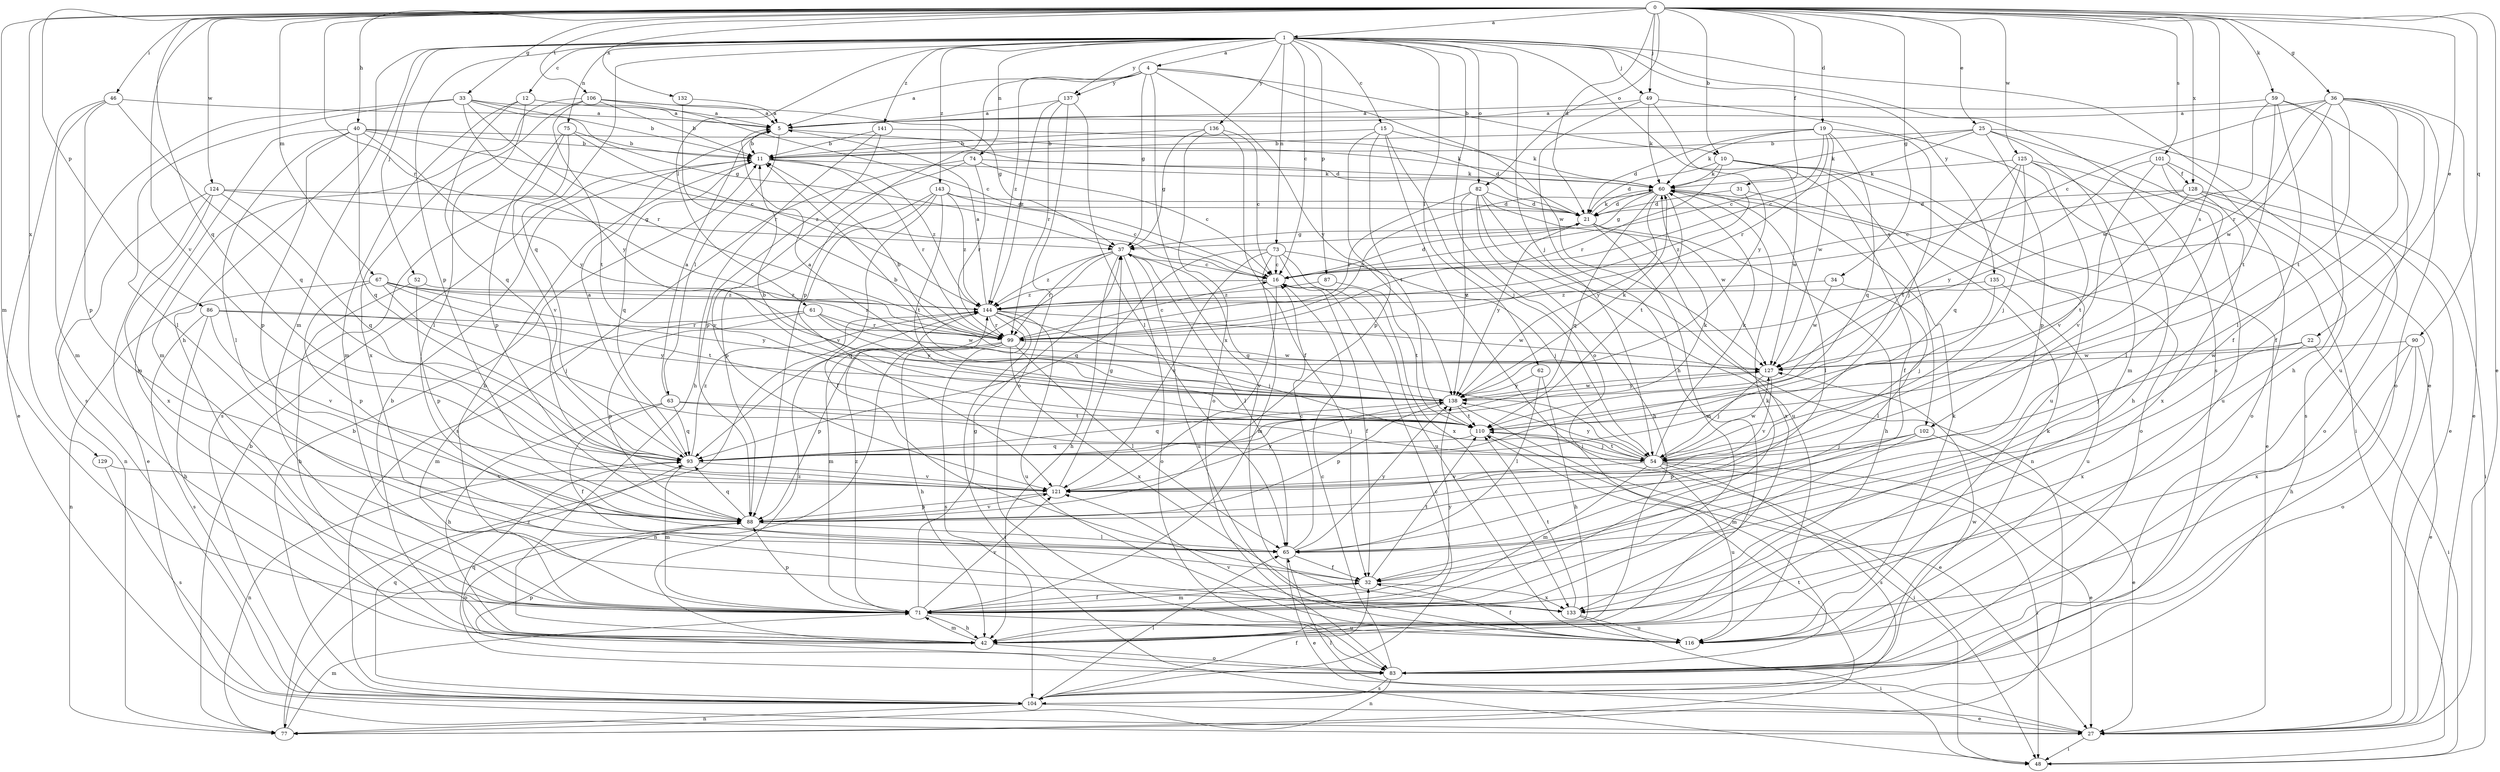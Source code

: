 strict digraph  {
0;
1;
4;
5;
10;
11;
12;
15;
16;
19;
21;
22;
25;
27;
31;
32;
33;
34;
36;
37;
40;
42;
46;
48;
49;
52;
54;
59;
60;
61;
62;
63;
65;
67;
71;
73;
74;
75;
77;
82;
83;
86;
87;
88;
90;
93;
99;
101;
102;
104;
106;
110;
116;
121;
124;
125;
127;
128;
129;
132;
133;
135;
136;
137;
138;
141;
143;
144;
0 -> 1  [label=a];
0 -> 10  [label=b];
0 -> 19  [label=d];
0 -> 21  [label=d];
0 -> 22  [label=e];
0 -> 25  [label=e];
0 -> 27  [label=e];
0 -> 31  [label=f];
0 -> 33  [label=g];
0 -> 34  [label=g];
0 -> 36  [label=g];
0 -> 40  [label=h];
0 -> 46  [label=i];
0 -> 49  [label=j];
0 -> 59  [label=k];
0 -> 67  [label=m];
0 -> 71  [label=m];
0 -> 82  [label=o];
0 -> 86  [label=p];
0 -> 90  [label=q];
0 -> 93  [label=q];
0 -> 99  [label=r];
0 -> 101  [label=s];
0 -> 102  [label=s];
0 -> 106  [label=t];
0 -> 121  [label=v];
0 -> 124  [label=w];
0 -> 125  [label=w];
0 -> 128  [label=x];
0 -> 129  [label=x];
0 -> 132  [label=x];
1 -> 4  [label=a];
1 -> 12  [label=c];
1 -> 15  [label=c];
1 -> 16  [label=c];
1 -> 27  [label=e];
1 -> 42  [label=h];
1 -> 49  [label=j];
1 -> 52  [label=j];
1 -> 54  [label=j];
1 -> 61  [label=l];
1 -> 62  [label=l];
1 -> 71  [label=m];
1 -> 73  [label=n];
1 -> 74  [label=n];
1 -> 75  [label=n];
1 -> 82  [label=o];
1 -> 83  [label=o];
1 -> 87  [label=p];
1 -> 88  [label=p];
1 -> 93  [label=q];
1 -> 102  [label=s];
1 -> 104  [label=s];
1 -> 135  [label=y];
1 -> 136  [label=y];
1 -> 137  [label=y];
1 -> 141  [label=z];
1 -> 143  [label=z];
4 -> 5  [label=a];
4 -> 10  [label=b];
4 -> 37  [label=g];
4 -> 88  [label=p];
4 -> 127  [label=w];
4 -> 133  [label=x];
4 -> 137  [label=y];
4 -> 138  [label=y];
4 -> 144  [label=z];
5 -> 11  [label=b];
5 -> 21  [label=d];
5 -> 63  [label=l];
10 -> 21  [label=d];
10 -> 27  [label=e];
10 -> 32  [label=f];
10 -> 60  [label=k];
10 -> 99  [label=r];
10 -> 116  [label=u];
10 -> 127  [label=w];
11 -> 60  [label=k];
11 -> 93  [label=q];
11 -> 99  [label=r];
11 -> 144  [label=z];
12 -> 5  [label=a];
12 -> 65  [label=l];
12 -> 71  [label=m];
12 -> 93  [label=q];
15 -> 11  [label=b];
15 -> 48  [label=i];
15 -> 54  [label=j];
15 -> 60  [label=k];
15 -> 88  [label=p];
15 -> 110  [label=t];
16 -> 21  [label=d];
16 -> 32  [label=f];
16 -> 121  [label=v];
16 -> 144  [label=z];
19 -> 11  [label=b];
19 -> 16  [label=c];
19 -> 21  [label=d];
19 -> 54  [label=j];
19 -> 60  [label=k];
19 -> 93  [label=q];
19 -> 99  [label=r];
19 -> 127  [label=w];
21 -> 37  [label=g];
21 -> 42  [label=h];
21 -> 60  [label=k];
21 -> 71  [label=m];
21 -> 133  [label=x];
21 -> 138  [label=y];
22 -> 48  [label=i];
22 -> 54  [label=j];
22 -> 127  [label=w];
22 -> 133  [label=x];
25 -> 11  [label=b];
25 -> 16  [label=c];
25 -> 27  [label=e];
25 -> 60  [label=k];
25 -> 71  [label=m];
25 -> 88  [label=p];
25 -> 104  [label=s];
27 -> 48  [label=i];
27 -> 65  [label=l];
31 -> 21  [label=d];
31 -> 83  [label=o];
31 -> 144  [label=z];
32 -> 71  [label=m];
32 -> 110  [label=t];
32 -> 133  [label=x];
33 -> 5  [label=a];
33 -> 11  [label=b];
33 -> 37  [label=g];
33 -> 65  [label=l];
33 -> 99  [label=r];
33 -> 104  [label=s];
33 -> 138  [label=y];
34 -> 54  [label=j];
34 -> 127  [label=w];
34 -> 144  [label=z];
36 -> 5  [label=a];
36 -> 16  [label=c];
36 -> 27  [label=e];
36 -> 32  [label=f];
36 -> 65  [label=l];
36 -> 83  [label=o];
36 -> 99  [label=r];
36 -> 110  [label=t];
36 -> 127  [label=w];
37 -> 16  [label=c];
37 -> 42  [label=h];
37 -> 65  [label=l];
37 -> 83  [label=o];
37 -> 93  [label=q];
37 -> 99  [label=r];
37 -> 116  [label=u];
37 -> 144  [label=z];
40 -> 11  [label=b];
40 -> 16  [label=c];
40 -> 60  [label=k];
40 -> 65  [label=l];
40 -> 71  [label=m];
40 -> 88  [label=p];
40 -> 93  [label=q];
40 -> 138  [label=y];
42 -> 11  [label=b];
42 -> 71  [label=m];
42 -> 83  [label=o];
42 -> 144  [label=z];
46 -> 5  [label=a];
46 -> 27  [label=e];
46 -> 71  [label=m];
46 -> 88  [label=p];
46 -> 93  [label=q];
49 -> 5  [label=a];
49 -> 42  [label=h];
49 -> 48  [label=i];
49 -> 60  [label=k];
49 -> 138  [label=y];
52 -> 42  [label=h];
52 -> 88  [label=p];
52 -> 144  [label=z];
54 -> 27  [label=e];
54 -> 37  [label=g];
54 -> 48  [label=i];
54 -> 60  [label=k];
54 -> 71  [label=m];
54 -> 104  [label=s];
54 -> 110  [label=t];
54 -> 116  [label=u];
54 -> 121  [label=v];
54 -> 127  [label=w];
54 -> 138  [label=y];
59 -> 5  [label=a];
59 -> 32  [label=f];
59 -> 42  [label=h];
59 -> 110  [label=t];
59 -> 116  [label=u];
59 -> 127  [label=w];
60 -> 21  [label=d];
60 -> 37  [label=g];
60 -> 65  [label=l];
60 -> 93  [label=q];
60 -> 99  [label=r];
60 -> 110  [label=t];
60 -> 138  [label=y];
61 -> 71  [label=m];
61 -> 88  [label=p];
61 -> 99  [label=r];
61 -> 127  [label=w];
61 -> 138  [label=y];
62 -> 42  [label=h];
62 -> 65  [label=l];
62 -> 138  [label=y];
63 -> 5  [label=a];
63 -> 32  [label=f];
63 -> 42  [label=h];
63 -> 54  [label=j];
63 -> 93  [label=q];
63 -> 110  [label=t];
65 -> 16  [label=c];
65 -> 27  [label=e];
65 -> 32  [label=f];
65 -> 138  [label=y];
67 -> 54  [label=j];
67 -> 77  [label=n];
67 -> 88  [label=p];
67 -> 99  [label=r];
67 -> 110  [label=t];
67 -> 138  [label=y];
67 -> 144  [label=z];
71 -> 11  [label=b];
71 -> 32  [label=f];
71 -> 37  [label=g];
71 -> 42  [label=h];
71 -> 60  [label=k];
71 -> 88  [label=p];
71 -> 116  [label=u];
71 -> 121  [label=v];
71 -> 138  [label=y];
71 -> 144  [label=z];
73 -> 16  [label=c];
73 -> 54  [label=j];
73 -> 71  [label=m];
73 -> 93  [label=q];
73 -> 116  [label=u];
73 -> 121  [label=v];
73 -> 133  [label=x];
74 -> 16  [label=c];
74 -> 60  [label=k];
74 -> 99  [label=r];
74 -> 104  [label=s];
74 -> 121  [label=v];
75 -> 11  [label=b];
75 -> 88  [label=p];
75 -> 104  [label=s];
75 -> 121  [label=v];
75 -> 144  [label=z];
77 -> 11  [label=b];
77 -> 71  [label=m];
77 -> 110  [label=t];
77 -> 144  [label=z];
82 -> 21  [label=d];
82 -> 42  [label=h];
82 -> 77  [label=n];
82 -> 99  [label=r];
82 -> 116  [label=u];
82 -> 127  [label=w];
82 -> 138  [label=y];
83 -> 16  [label=c];
83 -> 60  [label=k];
83 -> 77  [label=n];
83 -> 88  [label=p];
83 -> 93  [label=q];
83 -> 104  [label=s];
83 -> 127  [label=w];
86 -> 42  [label=h];
86 -> 99  [label=r];
86 -> 104  [label=s];
86 -> 121  [label=v];
86 -> 138  [label=y];
87 -> 110  [label=t];
87 -> 144  [label=z];
88 -> 65  [label=l];
88 -> 83  [label=o];
88 -> 93  [label=q];
88 -> 121  [label=v];
90 -> 27  [label=e];
90 -> 42  [label=h];
90 -> 83  [label=o];
90 -> 127  [label=w];
90 -> 133  [label=x];
93 -> 5  [label=a];
93 -> 60  [label=k];
93 -> 71  [label=m];
93 -> 77  [label=n];
93 -> 121  [label=v];
93 -> 144  [label=z];
99 -> 16  [label=c];
99 -> 42  [label=h];
99 -> 65  [label=l];
99 -> 77  [label=n];
99 -> 88  [label=p];
99 -> 127  [label=w];
99 -> 133  [label=x];
101 -> 65  [label=l];
101 -> 83  [label=o];
101 -> 121  [label=v];
101 -> 138  [label=y];
101 -> 128  [label=f];
102 -> 27  [label=e];
102 -> 54  [label=j];
102 -> 71  [label=m];
102 -> 88  [label=p];
104 -> 11  [label=b];
104 -> 16  [label=c];
104 -> 27  [label=e];
104 -> 32  [label=f];
104 -> 65  [label=l];
104 -> 77  [label=n];
104 -> 93  [label=q];
106 -> 5  [label=a];
106 -> 11  [label=b];
106 -> 16  [label=c];
106 -> 37  [label=g];
106 -> 71  [label=m];
106 -> 110  [label=t];
106 -> 133  [label=x];
110 -> 11  [label=b];
110 -> 48  [label=i];
110 -> 54  [label=j];
110 -> 93  [label=q];
116 -> 32  [label=f];
116 -> 60  [label=k];
116 -> 121  [label=v];
121 -> 37  [label=g];
121 -> 88  [label=p];
121 -> 138  [label=y];
124 -> 21  [label=d];
124 -> 27  [label=e];
124 -> 37  [label=g];
124 -> 77  [label=n];
124 -> 93  [label=q];
124 -> 133  [label=x];
125 -> 42  [label=h];
125 -> 54  [label=j];
125 -> 60  [label=k];
125 -> 93  [label=q];
125 -> 110  [label=t];
125 -> 116  [label=u];
125 -> 121  [label=v];
127 -> 11  [label=b];
127 -> 54  [label=j];
127 -> 121  [label=v];
127 -> 138  [label=y];
128 -> 16  [label=c];
128 -> 21  [label=d];
128 -> 48  [label=i];
128 -> 83  [label=o];
128 -> 110  [label=t];
128 -> 133  [label=x];
129 -> 104  [label=s];
129 -> 121  [label=v];
132 -> 5  [label=a];
132 -> 99  [label=r];
133 -> 48  [label=i];
133 -> 110  [label=t];
133 -> 116  [label=u];
135 -> 65  [label=l];
135 -> 116  [label=u];
135 -> 144  [label=z];
136 -> 11  [label=b];
136 -> 16  [label=c];
136 -> 32  [label=f];
136 -> 37  [label=g];
136 -> 83  [label=o];
137 -> 5  [label=a];
137 -> 65  [label=l];
137 -> 83  [label=o];
137 -> 99  [label=r];
137 -> 144  [label=z];
138 -> 5  [label=a];
138 -> 11  [label=b];
138 -> 27  [label=e];
138 -> 60  [label=k];
138 -> 88  [label=p];
138 -> 93  [label=q];
138 -> 110  [label=t];
138 -> 127  [label=w];
141 -> 11  [label=b];
141 -> 21  [label=d];
141 -> 42  [label=h];
141 -> 88  [label=p];
143 -> 16  [label=c];
143 -> 21  [label=d];
143 -> 32  [label=f];
143 -> 88  [label=p];
143 -> 110  [label=t];
143 -> 121  [label=v];
143 -> 144  [label=z];
144 -> 5  [label=a];
144 -> 48  [label=i];
144 -> 54  [label=j];
144 -> 71  [label=m];
144 -> 99  [label=r];
144 -> 104  [label=s];
144 -> 116  [label=u];
144 -> 127  [label=w];
}
